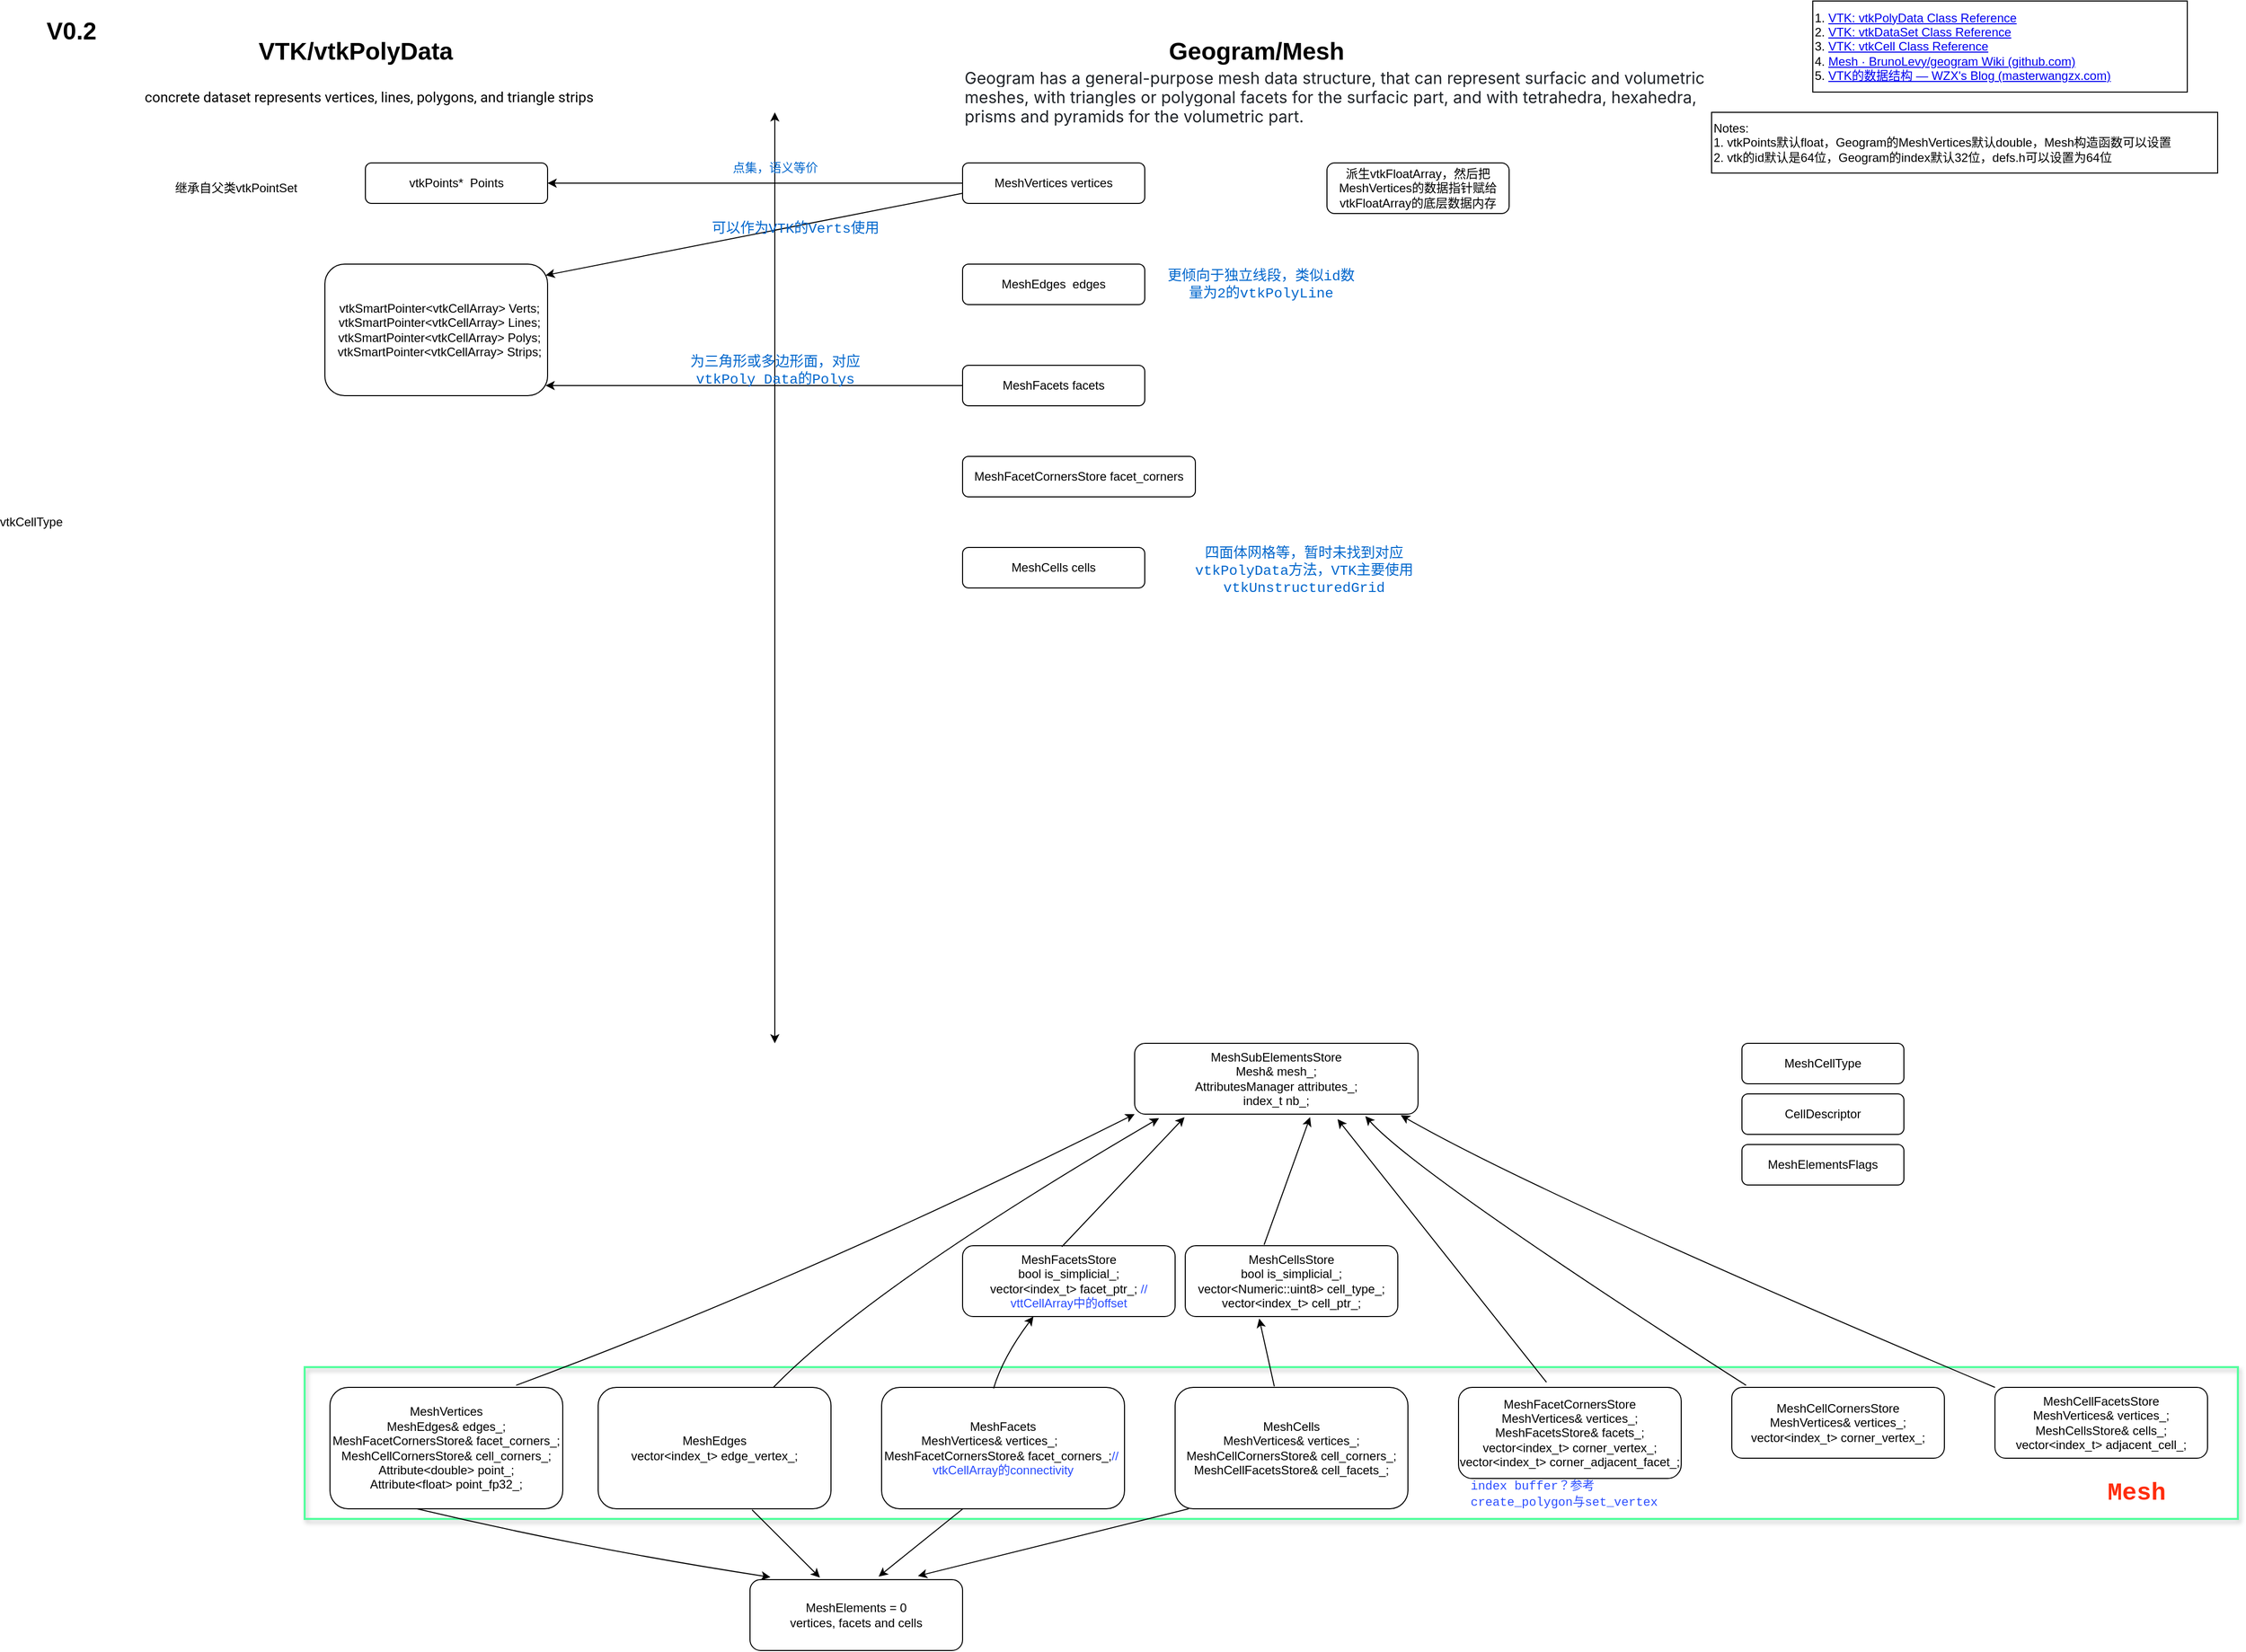 <mxfile version="24.0.5" type="github">
  <diagram name="第 1 页" id="XMMu1WaElMCEHJz5GcHH">
    <mxGraphModel dx="1834" dy="889" grid="1" gridSize="10" guides="1" tooltips="1" connect="1" arrows="1" fold="1" page="1" pageScale="1" pageWidth="2336" pageHeight="1654" math="0" shadow="0">
      <root>
        <mxCell id="0" />
        <mxCell id="1" parent="0" />
        <mxCell id="H90W-LeO9eNFpw4Knfnw-34" value="" style="rounded=0;whiteSpace=wrap;html=1;fillColor=none;strokeWidth=2;strokeColor=#52FF9D;glass=0;shadow=1;textShadow=1;" parent="1" vertex="1">
          <mxGeometry x="370" y="1360" width="1910" height="150" as="geometry" />
        </mxCell>
        <mxCell id="1BC19tzi-7-pTtwrjPw2-1" value="" style="endArrow=classic;startArrow=classic;html=1;rounded=0;" parent="1" edge="1">
          <mxGeometry width="50" height="50" relative="1" as="geometry">
            <mxPoint x="834.5" y="1040" as="sourcePoint" />
            <mxPoint x="834.5" y="120" as="targetPoint" />
          </mxGeometry>
        </mxCell>
        <mxCell id="1BC19tzi-7-pTtwrjPw2-17" style="edgeStyle=orthogonalEdgeStyle;rounded=0;orthogonalLoop=1;jettySize=auto;html=1;exitX=0;exitY=0.5;exitDx=0;exitDy=0;entryX=1;entryY=0.5;entryDx=0;entryDy=0;" parent="1" source="1BC19tzi-7-pTtwrjPw2-2" target="1BC19tzi-7-pTtwrjPw2-7" edge="1">
          <mxGeometry relative="1" as="geometry" />
        </mxCell>
        <mxCell id="1BC19tzi-7-pTtwrjPw2-2" value="MeshVertices&amp;nbsp;vertices" style="rounded=1;whiteSpace=wrap;html=1;fillColor=none;" parent="1" vertex="1">
          <mxGeometry x="1020" y="170" width="180" height="40" as="geometry" />
        </mxCell>
        <mxCell id="1BC19tzi-7-pTtwrjPw2-3" style="edgeStyle=orthogonalEdgeStyle;rounded=0;orthogonalLoop=1;jettySize=auto;html=1;exitX=1;exitY=1;exitDx=0;exitDy=0;entryX=1;entryY=0.75;entryDx=0;entryDy=0;opacity=0;" parent="1" source="1BC19tzi-7-pTtwrjPw2-2" target="1BC19tzi-7-pTtwrjPw2-2" edge="1">
          <mxGeometry relative="1" as="geometry" />
        </mxCell>
        <mxCell id="1BC19tzi-7-pTtwrjPw2-4" value="MeshEdges&amp;nbsp; edges" style="rounded=1;whiteSpace=wrap;html=1;fillColor=none;" parent="1" vertex="1">
          <mxGeometry x="1020" y="270" width="180" height="40" as="geometry" />
        </mxCell>
        <mxCell id="1BC19tzi-7-pTtwrjPw2-5" value="MeshFacets facets" style="rounded=1;whiteSpace=wrap;html=1;fillColor=none;" parent="1" vertex="1">
          <mxGeometry x="1020" y="370" width="180" height="40" as="geometry" />
        </mxCell>
        <mxCell id="1BC19tzi-7-pTtwrjPw2-6" value="MeshCells cells" style="rounded=1;whiteSpace=wrap;html=1;fillColor=none;" parent="1" vertex="1">
          <mxGeometry x="1020" y="550" width="180" height="40" as="geometry" />
        </mxCell>
        <mxCell id="1BC19tzi-7-pTtwrjPw2-7" value="vtkPoints*&amp;nbsp; Points" style="rounded=1;whiteSpace=wrap;html=1;fillColor=none;" parent="1" vertex="1">
          <mxGeometry x="430" y="170" width="180" height="40" as="geometry" />
        </mxCell>
        <mxCell id="1BC19tzi-7-pTtwrjPw2-8" value="Geogram/Mesh" style="text;strokeColor=none;fillColor=none;html=1;fontSize=24;fontStyle=1;verticalAlign=middle;align=center;" parent="1" vertex="1">
          <mxGeometry x="1260" y="40" width="100" height="40" as="geometry" />
        </mxCell>
        <mxCell id="1BC19tzi-7-pTtwrjPw2-9" value="VTK/vtkPolyData" style="text;strokeColor=none;fillColor=none;html=1;fontSize=24;fontStyle=1;verticalAlign=middle;align=center;" parent="1" vertex="1">
          <mxGeometry x="370" y="40" width="100" height="40" as="geometry" />
        </mxCell>
        <mxCell id="1BC19tzi-7-pTtwrjPw2-10" value="1.&amp;nbsp;&lt;a href=&quot;https://vtk.org/doc/nightly/html/classvtkPolyData.html&quot;&gt;VTK: vtkPolyData Class Reference&lt;/a&gt;&lt;div&gt;2.&amp;nbsp;&lt;a href=&quot;https://vtk.org/doc/nightly/html/classvtkDataSet.html&quot;&gt;VTK: vtkDataSet Class Reference&lt;/a&gt;&lt;/div&gt;&lt;div&gt;3.&amp;nbsp;&lt;a href=&quot;https://vtk.org/doc/nightly/html/classvtkCell.html&quot;&gt;VTK: vtkCell Class Reference&lt;/a&gt;&lt;br&gt;&lt;div&gt;4.&amp;nbsp;&lt;a style=&quot;background-color: initial;&quot; href=&quot;https://github.com/BrunoLevy/geogram/wiki/Mesh&quot;&gt;Mesh · BrunoLevy/geogram Wiki (github.com)&lt;/a&gt;&lt;/div&gt;&lt;/div&gt;&lt;div&gt;5.&amp;nbsp;&lt;a style=&quot;background-color: initial;&quot; href=&quot;https://masterwangzx.com/2018/10/23/vtk-data-structure/&quot;&gt;VTK的数据结构 — WZX&#39;s Blog (masterwangzx.com)&lt;/a&gt;&lt;/div&gt;" style="rounded=0;whiteSpace=wrap;html=1;align=left;" parent="1" vertex="1">
          <mxGeometry x="1860" y="10" width="370" height="90" as="geometry" />
        </mxCell>
        <mxCell id="1BC19tzi-7-pTtwrjPw2-11" value="继承自父类vtkPointSet" style="text;html=1;align=left;verticalAlign=middle;whiteSpace=wrap;rounded=0;" parent="1" vertex="1">
          <mxGeometry x="240" y="180" width="130" height="30" as="geometry" />
        </mxCell>
        <mxCell id="1BC19tzi-7-pTtwrjPw2-12" value="MeshFacetCornersStore facet_corners" style="rounded=1;whiteSpace=wrap;html=1;fillColor=none;" parent="1" vertex="1">
          <mxGeometry x="1020" y="460" width="230" height="40" as="geometry" />
        </mxCell>
        <mxCell id="1BC19tzi-7-pTtwrjPw2-13" value="&lt;div&gt;&amp;nbsp; vtkSmartPointer&amp;lt;vtkCellArray&amp;gt; Verts;&lt;/div&gt;&lt;div&gt;&amp;nbsp; vtkSmartPointer&amp;lt;vtkCellArray&amp;gt; Lines;&lt;/div&gt;&lt;div&gt;&amp;nbsp; vtkSmartPointer&amp;lt;vtkCellArray&amp;gt; Polys;&lt;/div&gt;&lt;div&gt;&amp;nbsp; vtkSmartPointer&amp;lt;vtkCellArray&amp;gt; Strips;&lt;/div&gt;" style="rounded=1;whiteSpace=wrap;html=1;fillColor=none;" parent="1" vertex="1">
          <mxGeometry x="390" y="270" width="220" height="130" as="geometry" />
        </mxCell>
        <mxCell id="1BC19tzi-7-pTtwrjPw2-14" value="&lt;span style=&quot;font-family: Roboto, sans-serif; font-size: 14px; background-color: rgb(255, 255, 255);&quot;&gt;concrete dataset represents vertices, lines, polygons, and triangle strips&lt;/span&gt;" style="text;html=1;align=left;verticalAlign=middle;whiteSpace=wrap;rounded=0;" parent="1" vertex="1">
          <mxGeometry x="210" y="90" width="460" height="30" as="geometry" />
        </mxCell>
        <mxCell id="1BC19tzi-7-pTtwrjPw2-15" value="&lt;span style=&quot;color: rgb(31, 35, 40); font-family: -apple-system, BlinkMacSystemFont, &amp;quot;Segoe UI&amp;quot;, &amp;quot;Noto Sans&amp;quot;, Helvetica, Arial, sans-serif, &amp;quot;Apple Color Emoji&amp;quot;, &amp;quot;Segoe UI Emoji&amp;quot;; font-size: 16px; background-color: rgb(255, 255, 255);&quot;&gt;Geogram has a general-purpose mesh data structure, that can represent surfacic and volumetric meshes, with triangles or polygonal facets for the surfacic part, and with tetrahedra, hexahedra, prisms and pyramids for the volumetric part.&lt;/span&gt;" style="text;html=1;align=left;verticalAlign=middle;whiteSpace=wrap;rounded=0;" parent="1" vertex="1">
          <mxGeometry x="1020" y="90" width="740" height="30" as="geometry" />
        </mxCell>
        <mxCell id="1BC19tzi-7-pTtwrjPw2-16" value="vtkCellType" style="text;html=1;align=center;verticalAlign=middle;whiteSpace=wrap;rounded=0;" parent="1" vertex="1">
          <mxGeometry x="70" y="510" width="60" height="30" as="geometry" />
        </mxCell>
        <mxCell id="1BC19tzi-7-pTtwrjPw2-20" value="" style="endArrow=classic;html=1;rounded=0;entryX=0.991;entryY=0.085;entryDx=0;entryDy=0;entryPerimeter=0;exitX=0;exitY=0.75;exitDx=0;exitDy=0;" parent="1" source="1BC19tzi-7-pTtwrjPw2-2" target="1BC19tzi-7-pTtwrjPw2-13" edge="1">
          <mxGeometry width="50" height="50" relative="1" as="geometry">
            <mxPoint x="700" y="280" as="sourcePoint" />
            <mxPoint x="750" y="230" as="targetPoint" />
          </mxGeometry>
        </mxCell>
        <mxCell id="1BC19tzi-7-pTtwrjPw2-21" value="&lt;font color=&quot;#0066cc&quot; face=&quot;Courier New&quot;&gt;点集，语义等价&lt;/font&gt;" style="text;html=1;align=center;verticalAlign=middle;whiteSpace=wrap;rounded=0;" parent="1" vertex="1">
          <mxGeometry x="770" y="160" width="130" height="30" as="geometry" />
        </mxCell>
        <mxCell id="1BC19tzi-7-pTtwrjPw2-22" value="&lt;font color=&quot;#0066cc&quot; style=&quot;font-size: 14px;&quot; face=&quot;Courier New&quot;&gt;可以作为VTK的Verts使用&lt;/font&gt;" style="text;html=1;align=center;verticalAlign=middle;whiteSpace=wrap;rounded=0;" parent="1" vertex="1">
          <mxGeometry x="760" y="220" width="190" height="30" as="geometry" />
        </mxCell>
        <mxCell id="1BC19tzi-7-pTtwrjPw2-23" style="edgeStyle=orthogonalEdgeStyle;rounded=0;orthogonalLoop=1;jettySize=auto;html=1;exitX=0;exitY=0.5;exitDx=0;exitDy=0;entryX=0.991;entryY=0.923;entryDx=0;entryDy=0;entryPerimeter=0;" parent="1" source="1BC19tzi-7-pTtwrjPw2-5" target="1BC19tzi-7-pTtwrjPw2-13" edge="1">
          <mxGeometry relative="1" as="geometry" />
        </mxCell>
        <mxCell id="1BC19tzi-7-pTtwrjPw2-24" value="&lt;font color=&quot;#0066cc&quot; style=&quot;font-size: 14px;&quot; face=&quot;Courier New&quot;&gt;为三角形或多边形面，对应vtkPoly Data的Polys&lt;/font&gt;" style="text;html=1;align=center;verticalAlign=middle;whiteSpace=wrap;rounded=0;" parent="1" vertex="1">
          <mxGeometry x="750" y="360" width="170" height="30" as="geometry" />
        </mxCell>
        <mxCell id="1BC19tzi-7-pTtwrjPw2-25" value="&lt;font face=&quot;Courier New&quot; color=&quot;#0066cc&quot;&gt;&lt;span style=&quot;font-size: 14px;&quot;&gt;更倾向于独立线段，类似id数量为2的vtkPolyLine&lt;/span&gt;&lt;/font&gt;" style="text;html=1;align=center;verticalAlign=middle;whiteSpace=wrap;rounded=0;" parent="1" vertex="1">
          <mxGeometry x="1220" y="275" width="190" height="30" as="geometry" />
        </mxCell>
        <mxCell id="1BC19tzi-7-pTtwrjPw2-26" value="&lt;font face=&quot;Courier New&quot; color=&quot;#0066cc&quot;&gt;&lt;span style=&quot;font-size: 14px;&quot;&gt;四面体网格等，暂时未找到对应vtkPolyData方法，VTK主要使用vtkUnstructuredGrid&lt;/span&gt;&lt;/font&gt;" style="text;html=1;align=center;verticalAlign=middle;whiteSpace=wrap;rounded=0;" parent="1" vertex="1">
          <mxGeometry x="1220" y="540" width="275" height="65" as="geometry" />
        </mxCell>
        <mxCell id="1BC19tzi-7-pTtwrjPw2-27" value="&lt;h1&gt;V0.2&lt;/h1&gt;" style="text;html=1;spacing=5;spacingTop=-20;whiteSpace=wrap;overflow=hidden;rounded=0;" parent="1" vertex="1">
          <mxGeometry x="110" y="20" width="70" height="40" as="geometry" />
        </mxCell>
        <mxCell id="H90W-LeO9eNFpw4Knfnw-1" value="派生vtkFloatArray，然后把MeshVertices的数据指针赋给vtkFloatArray的底层数据内存" style="rounded=1;whiteSpace=wrap;html=1;fillColor=none;" parent="1" vertex="1">
          <mxGeometry x="1380" y="170" width="180" height="50" as="geometry" />
        </mxCell>
        <mxCell id="H90W-LeO9eNFpw4Knfnw-2" value="MeshSubElementsStore&lt;div&gt;&lt;div&gt;Mesh&amp;amp; mesh_;&lt;/div&gt;&lt;div&gt;AttributesManager attributes_;&lt;/div&gt;&lt;div&gt;index_t nb_;&lt;/div&gt;&lt;/div&gt;" style="rounded=1;whiteSpace=wrap;html=1;fillColor=none;" parent="1" vertex="1">
          <mxGeometry x="1190" y="1040" width="280" height="70" as="geometry" />
        </mxCell>
        <mxCell id="H90W-LeO9eNFpw4Knfnw-3" value="MeshElements = 0&lt;div&gt;vertices, facets and cells&lt;br&gt;&lt;/div&gt;" style="rounded=1;whiteSpace=wrap;html=1;fillColor=none;" parent="1" vertex="1">
          <mxGeometry x="810" y="1570" width="210" height="70" as="geometry" />
        </mxCell>
        <mxCell id="H90W-LeO9eNFpw4Knfnw-4" value="&lt;div&gt;MeshVertices&lt;br&gt;&lt;/div&gt;&lt;div&gt;&lt;div&gt;MeshEdges&amp;amp; edges_;&lt;/div&gt;&lt;div&gt;MeshFacetCornersStore&amp;amp; facet_corners_;&lt;/div&gt;&lt;div&gt;MeshCellCornersStore&amp;amp; cell_corners_;&lt;/div&gt;&lt;div&gt;Attribute&amp;lt;double&amp;gt; point_;&lt;/div&gt;&lt;div&gt;Attribute&amp;lt;float&amp;gt; point_fp32_;&lt;/div&gt;&lt;/div&gt;" style="rounded=1;whiteSpace=wrap;html=1;fillColor=none;" parent="1" vertex="1">
          <mxGeometry x="395" y="1380" width="230" height="120" as="geometry" />
        </mxCell>
        <mxCell id="H90W-LeO9eNFpw4Knfnw-6" value="" style="curved=1;endArrow=classic;html=1;rounded=0;entryX=0.096;entryY=-0.035;entryDx=0;entryDy=0;exitX=0.374;exitY=1;exitDx=0;exitDy=0;exitPerimeter=0;entryPerimeter=0;" parent="1" source="H90W-LeO9eNFpw4Knfnw-4" target="H90W-LeO9eNFpw4Knfnw-3" edge="1">
          <mxGeometry width="50" height="50" relative="1" as="geometry">
            <mxPoint x="980" y="1330" as="sourcePoint" />
            <mxPoint x="900" y="1240" as="targetPoint" />
            <Array as="points">
              <mxPoint x="650" y="1540" />
            </Array>
          </mxGeometry>
        </mxCell>
        <mxCell id="H90W-LeO9eNFpw4Knfnw-8" value="" style="curved=1;endArrow=classic;html=1;rounded=0;entryX=0;entryY=1;entryDx=0;entryDy=0;exitX=0.8;exitY=-0.017;exitDx=0;exitDy=0;exitPerimeter=0;" parent="1" source="H90W-LeO9eNFpw4Knfnw-4" target="H90W-LeO9eNFpw4Knfnw-2" edge="1">
          <mxGeometry width="50" height="50" relative="1" as="geometry">
            <mxPoint x="970" y="1370" as="sourcePoint" />
            <mxPoint x="1140" y="1190" as="targetPoint" />
            <Array as="points">
              <mxPoint x="870" y="1270" />
            </Array>
          </mxGeometry>
        </mxCell>
        <mxCell id="H90W-LeO9eNFpw4Knfnw-9" value="MeshEdges&lt;div&gt;vector&amp;lt;index_t&amp;gt; edge_vertex_;&lt;br&gt;&lt;/div&gt;" style="rounded=1;whiteSpace=wrap;html=1;fillColor=none;" parent="1" vertex="1">
          <mxGeometry x="660" y="1380" width="230" height="120" as="geometry" />
        </mxCell>
        <mxCell id="H90W-LeO9eNFpw4Knfnw-10" value="MeshFacetsStore&lt;div&gt;bool is_simplicial_;&lt;br&gt;&lt;div&gt;vector&amp;lt;index_t&amp;gt; facet_ptr_;&lt;font color=&quot;#21ff5c&quot;&gt;&amp;nbsp;&lt;/font&gt;&lt;font color=&quot;#294cff&quot;&gt;// vttCellArray中的offset&lt;/font&gt;&lt;br&gt;&lt;/div&gt;&lt;/div&gt;" style="rounded=1;whiteSpace=wrap;html=1;fillColor=none;" parent="1" vertex="1">
          <mxGeometry x="1020" y="1240" width="210" height="70" as="geometry" />
        </mxCell>
        <mxCell id="H90W-LeO9eNFpw4Knfnw-11" value="" style="curved=1;endArrow=classic;html=1;rounded=0;entryX=0.329;entryY=-0.029;entryDx=0;entryDy=0;entryPerimeter=0;exitX=0.661;exitY=1.008;exitDx=0;exitDy=0;exitPerimeter=0;" parent="1" target="H90W-LeO9eNFpw4Knfnw-3" edge="1" source="H90W-LeO9eNFpw4Knfnw-9">
          <mxGeometry width="50" height="50" relative="1" as="geometry">
            <mxPoint x="819.375" y="1505.01" as="sourcePoint" />
            <mxPoint x="841.3" y="1310" as="targetPoint" />
            <Array as="points" />
          </mxGeometry>
        </mxCell>
        <mxCell id="H90W-LeO9eNFpw4Knfnw-12" value="" style="curved=1;endArrow=classic;html=1;rounded=0;entryX=0.086;entryY=1.057;entryDx=0;entryDy=0;entryPerimeter=0;" parent="1" source="H90W-LeO9eNFpw4Knfnw-9" target="H90W-LeO9eNFpw4Knfnw-2" edge="1">
          <mxGeometry width="50" height="50" relative="1" as="geometry">
            <mxPoint x="724" y="1370.04" as="sourcePoint" />
            <mxPoint x="1030" y="1182.04" as="targetPoint" />
            <Array as="points">
              <mxPoint x="930" y="1280" />
            </Array>
          </mxGeometry>
        </mxCell>
        <mxCell id="H90W-LeO9eNFpw4Knfnw-13" value="&lt;div&gt;&lt;div&gt;MeshFacetCornersStore&lt;br&gt;&lt;/div&gt;&lt;/div&gt;&lt;div&gt;&lt;div&gt;MeshVertices&amp;amp; vertices_;&lt;/div&gt;&lt;div&gt;MeshFacetsStore&amp;amp; facets_;&lt;/div&gt;&lt;div&gt;vector&amp;lt;index_t&amp;gt; corner_vertex_;&lt;/div&gt;&lt;div&gt;vector&amp;lt;index_t&amp;gt; corner_adjacent_facet_;&lt;/div&gt;&lt;/div&gt;" style="rounded=1;whiteSpace=wrap;html=1;fillColor=none;" parent="1" vertex="1">
          <mxGeometry x="1510" y="1380" width="220" height="90" as="geometry" />
        </mxCell>
        <mxCell id="H90W-LeO9eNFpw4Knfnw-14" value="" style="curved=1;endArrow=classic;html=1;rounded=0;entryX=0.176;entryY=1.043;entryDx=0;entryDy=0;exitX=0.467;exitY=0.014;exitDx=0;exitDy=0;exitPerimeter=0;entryPerimeter=0;" parent="1" source="H90W-LeO9eNFpw4Knfnw-10" target="H90W-LeO9eNFpw4Knfnw-2" edge="1">
          <mxGeometry width="50" height="50" relative="1" as="geometry">
            <mxPoint x="988" y="1367.96" as="sourcePoint" />
            <mxPoint x="1091" y="1180" as="targetPoint" />
            <Array as="points" />
          </mxGeometry>
        </mxCell>
        <mxCell id="H90W-LeO9eNFpw4Knfnw-16" value="" style="curved=1;endArrow=classic;html=1;rounded=0;exitX=0.395;exitY=-0.056;exitDx=0;exitDy=0;exitPerimeter=0;entryX=0.716;entryY=1.071;entryDx=0;entryDy=0;entryPerimeter=0;" parent="1" source="H90W-LeO9eNFpw4Knfnw-13" target="H90W-LeO9eNFpw4Knfnw-2" edge="1">
          <mxGeometry width="50" height="50" relative="1" as="geometry">
            <mxPoint x="1199.96" y="1236" as="sourcePoint" />
            <mxPoint x="1240" y="1180" as="targetPoint" />
            <Array as="points" />
          </mxGeometry>
        </mxCell>
        <mxCell id="H90W-LeO9eNFpw4Knfnw-17" value="&lt;div&gt;&lt;div&gt;MeshFacets&lt;br&gt;&lt;/div&gt;&lt;div&gt;MeshVertices&amp;amp; vertices_;&amp;nbsp; &amp;nbsp; &amp;nbsp; &amp;nbsp;&amp;nbsp;&lt;/div&gt;&lt;div&gt;MeshFacetCornersStore&amp;amp; facet_corners_;&lt;font color=&quot;#294cff&quot;&gt;//&amp;nbsp;&lt;/font&gt;&lt;/div&gt;&lt;div&gt;&lt;font color=&quot;#294cff&quot;&gt;vtkCellArray的connectivity&lt;/font&gt;&lt;/div&gt;&lt;/div&gt;" style="rounded=1;whiteSpace=wrap;html=1;fillColor=none;" parent="1" vertex="1">
          <mxGeometry x="940" y="1380" width="240" height="120" as="geometry" />
        </mxCell>
        <mxCell id="H90W-LeO9eNFpw4Knfnw-18" value="" style="curved=1;endArrow=classic;html=1;rounded=0;entryX=0.605;entryY=-0.043;entryDx=0;entryDy=0;entryPerimeter=0;" parent="1" target="H90W-LeO9eNFpw4Knfnw-3" edge="1">
          <mxGeometry width="50" height="50" relative="1" as="geometry">
            <mxPoint x="1020.289" y="1500" as="sourcePoint" />
            <mxPoint x="909.72" y="1300" as="targetPoint" />
            <Array as="points" />
          </mxGeometry>
        </mxCell>
        <mxCell id="H90W-LeO9eNFpw4Knfnw-19" value="" style="curved=1;endArrow=classic;html=1;rounded=0;exitX=0.461;exitY=0.008;exitDx=0;exitDy=0;exitPerimeter=0;" parent="1" source="H90W-LeO9eNFpw4Knfnw-17" edge="1">
          <mxGeometry width="50" height="50" relative="1" as="geometry">
            <mxPoint x="909.63" y="1507.96" as="sourcePoint" />
            <mxPoint x="1090" y="1310" as="targetPoint" />
            <Array as="points">
              <mxPoint x="1060" y="1350" />
            </Array>
          </mxGeometry>
        </mxCell>
        <mxCell id="H90W-LeO9eNFpw4Knfnw-20" value="&lt;div&gt;CellDescriptor&lt;br&gt;&lt;/div&gt;" style="rounded=1;whiteSpace=wrap;html=1;fillColor=none;" parent="1" vertex="1">
          <mxGeometry x="1790" y="1090" width="160" height="40" as="geometry" />
        </mxCell>
        <mxCell id="H90W-LeO9eNFpw4Knfnw-22" value="" style="curved=1;endArrow=classic;html=1;rounded=0;entryX=0.619;entryY=1.043;entryDx=0;entryDy=0;exitX=0.371;exitY=-0.014;exitDx=0;exitDy=0;entryPerimeter=0;exitPerimeter=0;" parent="1" source="H90W-LeO9eNFpw4Knfnw-21" target="H90W-LeO9eNFpw4Knfnw-2" edge="1">
          <mxGeometry width="50" height="50" relative="1" as="geometry">
            <mxPoint x="1309.04" y="1211" as="sourcePoint" />
            <mxPoint x="1200" y="1150" as="targetPoint" />
            <Array as="points" />
          </mxGeometry>
        </mxCell>
        <mxCell id="H90W-LeO9eNFpw4Knfnw-23" value="MeshCellCornersStore&lt;br&gt;&lt;div&gt;&lt;div&gt;MeshVertices&amp;amp; vertices_;&lt;/div&gt;&lt;div&gt;vector&amp;lt;index_t&amp;gt; corner_vertex_;&lt;/div&gt;&lt;/div&gt;" style="rounded=1;whiteSpace=wrap;html=1;fillColor=none;" parent="1" vertex="1">
          <mxGeometry x="1780" y="1380" width="210" height="70" as="geometry" />
        </mxCell>
        <mxCell id="H90W-LeO9eNFpw4Knfnw-24" value="" style="curved=1;endArrow=classic;html=1;rounded=0;entryX=0.814;entryY=1.029;entryDx=0;entryDy=0;exitX=0.067;exitY=-0.029;exitDx=0;exitDy=0;exitPerimeter=0;entryPerimeter=0;" parent="1" source="H90W-LeO9eNFpw4Knfnw-23" target="H90W-LeO9eNFpw4Knfnw-2" edge="1">
          <mxGeometry width="50" height="50" relative="1" as="geometry">
            <mxPoint x="1560" y="1210" as="sourcePoint" />
            <mxPoint x="1360" y="1130" as="targetPoint" />
            <Array as="points">
              <mxPoint x="1470" y="1170" />
            </Array>
          </mxGeometry>
        </mxCell>
        <mxCell id="H90W-LeO9eNFpw4Knfnw-25" value="MeshCellFacetsStore&lt;div&gt;&lt;div&gt;MeshVertices&amp;amp; vertices_;&lt;/div&gt;&lt;div&gt;MeshCellsStore&amp;amp; cells_;&lt;/div&gt;&lt;div&gt;vector&amp;lt;index_t&amp;gt; adjacent_cell_;&lt;/div&gt;&lt;/div&gt;" style="rounded=1;whiteSpace=wrap;html=1;fillColor=none;" parent="1" vertex="1">
          <mxGeometry x="2040" y="1380" width="210" height="70" as="geometry" />
        </mxCell>
        <mxCell id="H90W-LeO9eNFpw4Knfnw-26" value="" style="curved=1;endArrow=classic;html=1;rounded=0;entryX=0.939;entryY=1.014;entryDx=0;entryDy=0;exitX=0;exitY=0;exitDx=0;exitDy=0;entryPerimeter=0;" parent="1" source="H90W-LeO9eNFpw4Knfnw-25" target="H90W-LeO9eNFpw4Knfnw-2" edge="1">
          <mxGeometry width="50" height="50" relative="1" as="geometry">
            <mxPoint x="1814" y="1228" as="sourcePoint" />
            <mxPoint x="1360" y="1110" as="targetPoint" />
            <Array as="points">
              <mxPoint x="1590" y="1190" />
            </Array>
          </mxGeometry>
        </mxCell>
        <mxCell id="H90W-LeO9eNFpw4Knfnw-27" value="MeshCells&lt;div&gt;&lt;div&gt;MeshVertices&amp;amp; vertices_;&lt;/div&gt;&lt;div&gt;MeshCellCornersStore&amp;amp; cell_corners_;&lt;/div&gt;&lt;div&gt;MeshCellFacetsStore&amp;amp; cell_facets_;&lt;/div&gt;&lt;/div&gt;" style="rounded=1;whiteSpace=wrap;html=1;fillColor=none;" parent="1" vertex="1">
          <mxGeometry x="1230" y="1380" width="230" height="120" as="geometry" />
        </mxCell>
        <mxCell id="H90W-LeO9eNFpw4Knfnw-28" value="" style="curved=1;endArrow=classic;html=1;rounded=0;entryX=0.348;entryY=1.029;entryDx=0;entryDy=0;exitX=0.426;exitY=-0.008;exitDx=0;exitDy=0;entryPerimeter=0;exitPerimeter=0;" parent="1" source="H90W-LeO9eNFpw4Knfnw-27" target="H90W-LeO9eNFpw4Knfnw-21" edge="1">
          <mxGeometry width="50" height="50" relative="1" as="geometry">
            <mxPoint x="1549.97" y="1391" as="sourcePoint" />
            <mxPoint x="1604.6" y="1320" as="targetPoint" />
            <Array as="points" />
          </mxGeometry>
        </mxCell>
        <mxCell id="H90W-LeO9eNFpw4Knfnw-29" value="" style="curved=1;endArrow=classic;html=1;rounded=0;entryX=0.79;entryY=-0.052;entryDx=0;entryDy=0;entryPerimeter=0;" parent="1" target="H90W-LeO9eNFpw4Knfnw-3" edge="1">
          <mxGeometry width="50" height="50" relative="1" as="geometry">
            <mxPoint x="1243.239" y="1500" as="sourcePoint" />
            <mxPoint x="1209.95" y="1567" as="targetPoint" />
            <Array as="points" />
          </mxGeometry>
        </mxCell>
        <mxCell id="H90W-LeO9eNFpw4Knfnw-30" value="&lt;div&gt;MeshElementsFlags&lt;br&gt;&lt;/div&gt;" style="rounded=1;whiteSpace=wrap;html=1;fillColor=none;" parent="1" vertex="1">
          <mxGeometry x="1790" y="1140" width="160" height="40" as="geometry" />
        </mxCell>
        <mxCell id="H90W-LeO9eNFpw4Knfnw-21" value="&lt;div&gt;&lt;div&gt;MeshCellsStore&lt;br&gt;&lt;/div&gt;&lt;/div&gt;&lt;div&gt;&lt;div&gt;bool is_simplicial_;&lt;/div&gt;&lt;div&gt;vector&amp;lt;Numeric::uint8&amp;gt; cell_type_;&lt;/div&gt;&lt;div&gt;vector&amp;lt;index_t&amp;gt; cell_ptr_;&lt;/div&gt;&lt;/div&gt;" style="rounded=1;whiteSpace=wrap;html=1;fillColor=none;" parent="1" vertex="1">
          <mxGeometry x="1240" y="1240" width="210" height="70" as="geometry" />
        </mxCell>
        <mxCell id="H90W-LeO9eNFpw4Knfnw-35" value="&lt;font color=&quot;#ff2d0d&quot; face=&quot;Courier New&quot; style=&quot;font-size: 24px;&quot;&gt;&lt;b&gt;Mesh&lt;/b&gt;&lt;/font&gt;" style="text;html=1;align=center;verticalAlign=middle;whiteSpace=wrap;rounded=0;" parent="1" vertex="1">
          <mxGeometry x="2150" y="1470" width="60" height="30" as="geometry" />
        </mxCell>
        <mxCell id="H90W-LeO9eNFpw4Knfnw-36" value="&lt;div&gt;MeshCellType&lt;br&gt;&lt;/div&gt;" style="rounded=1;whiteSpace=wrap;html=1;fillColor=none;" parent="1" vertex="1">
          <mxGeometry x="1790" y="1040" width="160" height="40" as="geometry" />
        </mxCell>
        <mxCell id="H90W-LeO9eNFpw4Knfnw-37" value="&lt;font face=&quot;Courier New&quot; color=&quot;#294cff&quot;&gt;index buffer？参考create_polygon与set_vertex&lt;/font&gt;" style="text;html=1;align=left;verticalAlign=middle;whiteSpace=wrap;rounded=0;" parent="1" vertex="1">
          <mxGeometry x="1520" y="1470" width="200" height="30" as="geometry" />
        </mxCell>
        <mxCell id="H90W-LeO9eNFpw4Knfnw-38" value="Notes:&lt;div&gt;1. vtkPoints默认float，Geogram的MeshVertices默认double，Mesh构造函数可以设置&lt;/div&gt;&lt;div&gt;2. vtk的id默认是64位，Geogram的index默认32位，defs.h可以设置为64位&lt;/div&gt;" style="rounded=0;whiteSpace=wrap;html=1;align=left;" parent="1" vertex="1">
          <mxGeometry x="1760" y="120" width="500" height="60" as="geometry" />
        </mxCell>
      </root>
    </mxGraphModel>
  </diagram>
</mxfile>
